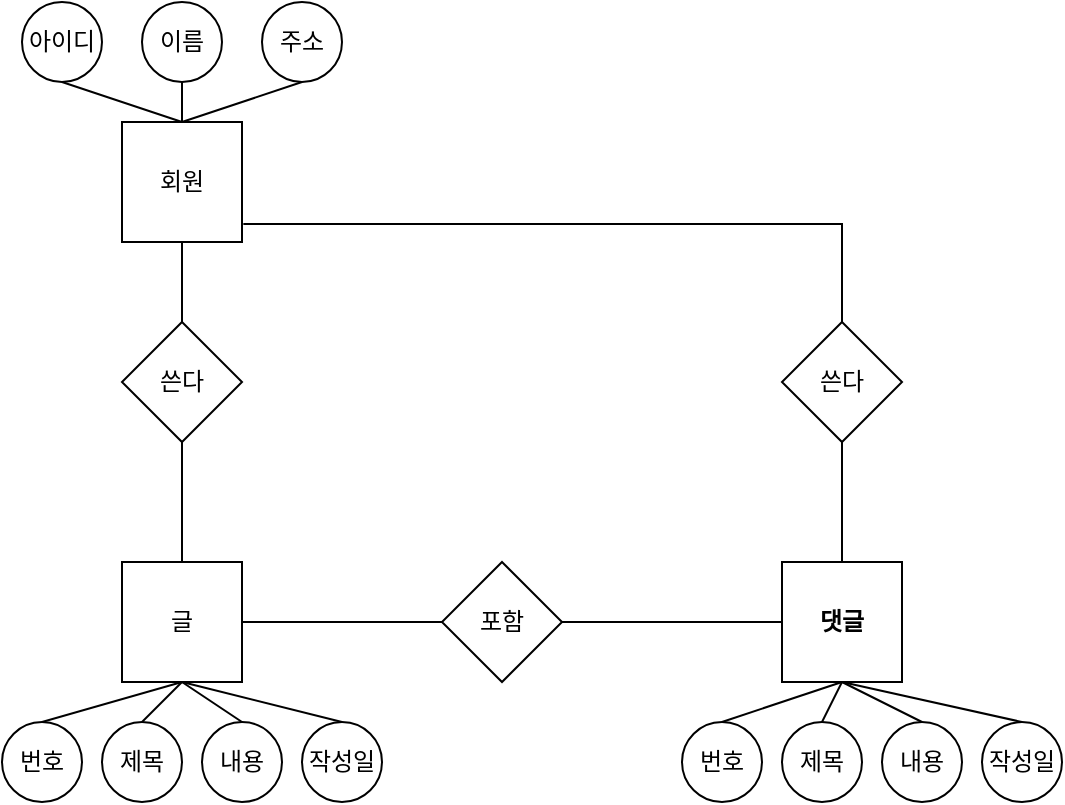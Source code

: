 <mxfile version="24.5.5" type="github">
  <diagram name="페이지-1" id="XsGDQ1Vj5JvnLm1Gppbw">
    <mxGraphModel dx="989" dy="509" grid="1" gridSize="10" guides="1" tooltips="1" connect="1" arrows="1" fold="1" page="1" pageScale="1" pageWidth="827" pageHeight="1169" math="0" shadow="0">
      <root>
        <mxCell id="0" />
        <mxCell id="1" parent="0" />
        <mxCell id="1zNgTq5mqyCAEnHVRI2i-1" style="edgeStyle=orthogonalEdgeStyle;rounded=0;orthogonalLoop=1;jettySize=auto;html=1;endArrow=none;endFill=0;startArrow=none;startFill=0;" edge="1" parent="1" source="1zNgTq5mqyCAEnHVRI2i-3" target="1zNgTq5mqyCAEnHVRI2i-21">
          <mxGeometry relative="1" as="geometry" />
        </mxCell>
        <mxCell id="1zNgTq5mqyCAEnHVRI2i-2" style="edgeStyle=orthogonalEdgeStyle;rounded=0;orthogonalLoop=1;jettySize=auto;html=1;endArrow=none;endFill=0;startArrow=none;startFill=0;exitX=1.011;exitY=0.85;exitDx=0;exitDy=0;exitPerimeter=0;" edge="1" parent="1" source="1zNgTq5mqyCAEnHVRI2i-3" target="1zNgTq5mqyCAEnHVRI2i-22">
          <mxGeometry relative="1" as="geometry" />
        </mxCell>
        <mxCell id="1zNgTq5mqyCAEnHVRI2i-3" value="회원" style="rounded=0;whiteSpace=wrap;html=1;strokeColor=default;" vertex="1" parent="1">
          <mxGeometry x="320" y="380" width="60" height="60" as="geometry" />
        </mxCell>
        <mxCell id="1zNgTq5mqyCAEnHVRI2i-4" style="edgeStyle=orthogonalEdgeStyle;rounded=0;orthogonalLoop=1;jettySize=auto;html=1;endArrow=none;endFill=0;startArrow=none;startFill=0;" edge="1" parent="1" source="1zNgTq5mqyCAEnHVRI2i-6" target="1zNgTq5mqyCAEnHVRI2i-23">
          <mxGeometry relative="1" as="geometry" />
        </mxCell>
        <mxCell id="1zNgTq5mqyCAEnHVRI2i-5" style="edgeStyle=orthogonalEdgeStyle;rounded=0;orthogonalLoop=1;jettySize=auto;html=1;entryX=0.5;entryY=1;entryDx=0;entryDy=0;endArrow=none;endFill=0;startArrow=none;startFill=0;" edge="1" parent="1" source="1zNgTq5mqyCAEnHVRI2i-6" target="1zNgTq5mqyCAEnHVRI2i-22">
          <mxGeometry relative="1" as="geometry">
            <Array as="points">
              <mxPoint x="680" y="560" />
              <mxPoint x="680" y="560" />
            </Array>
          </mxGeometry>
        </mxCell>
        <mxCell id="1zNgTq5mqyCAEnHVRI2i-6" value="댓글" style="rounded=0;whiteSpace=wrap;html=1;fontStyle=1" vertex="1" parent="1">
          <mxGeometry x="650" y="600" width="60" height="60" as="geometry" />
        </mxCell>
        <mxCell id="1zNgTq5mqyCAEnHVRI2i-7" style="edgeStyle=orthogonalEdgeStyle;rounded=0;orthogonalLoop=1;jettySize=auto;html=1;entryX=0.5;entryY=1;entryDx=0;entryDy=0;endArrow=none;endFill=0;startArrow=none;startFill=0;" edge="1" parent="1" source="1zNgTq5mqyCAEnHVRI2i-9" target="1zNgTq5mqyCAEnHVRI2i-21">
          <mxGeometry relative="1" as="geometry" />
        </mxCell>
        <mxCell id="1zNgTq5mqyCAEnHVRI2i-8" style="edgeStyle=orthogonalEdgeStyle;rounded=0;orthogonalLoop=1;jettySize=auto;html=1;entryX=0;entryY=0.5;entryDx=0;entryDy=0;endArrow=none;endFill=0;startArrow=none;startFill=0;" edge="1" parent="1" source="1zNgTq5mqyCAEnHVRI2i-9" target="1zNgTq5mqyCAEnHVRI2i-23">
          <mxGeometry relative="1" as="geometry" />
        </mxCell>
        <mxCell id="1zNgTq5mqyCAEnHVRI2i-9" value="글" style="rounded=0;whiteSpace=wrap;html=1;" vertex="1" parent="1">
          <mxGeometry x="320" y="600" width="60" height="60" as="geometry" />
        </mxCell>
        <mxCell id="1zNgTq5mqyCAEnHVRI2i-10" value="아이디" style="ellipse;whiteSpace=wrap;html=1;aspect=fixed;strokeColor=default;" vertex="1" parent="1">
          <mxGeometry x="270" y="320" width="40" height="40" as="geometry" />
        </mxCell>
        <mxCell id="1zNgTq5mqyCAEnHVRI2i-11" value="이름" style="ellipse;whiteSpace=wrap;html=1;aspect=fixed;" vertex="1" parent="1">
          <mxGeometry x="330" y="320" width="40" height="40" as="geometry" />
        </mxCell>
        <mxCell id="1zNgTq5mqyCAEnHVRI2i-12" value="주소" style="ellipse;whiteSpace=wrap;html=1;aspect=fixed;" vertex="1" parent="1">
          <mxGeometry x="390" y="320" width="40" height="40" as="geometry" />
        </mxCell>
        <mxCell id="1zNgTq5mqyCAEnHVRI2i-13" value="번호" style="ellipse;whiteSpace=wrap;html=1;aspect=fixed;strokeColor=default;" vertex="1" parent="1">
          <mxGeometry x="260" y="680" width="40" height="40" as="geometry" />
        </mxCell>
        <mxCell id="1zNgTq5mqyCAEnHVRI2i-14" value="제목" style="ellipse;whiteSpace=wrap;html=1;aspect=fixed;strokeColor=default;" vertex="1" parent="1">
          <mxGeometry x="310" y="680" width="40" height="40" as="geometry" />
        </mxCell>
        <mxCell id="1zNgTq5mqyCAEnHVRI2i-15" value="내용" style="ellipse;whiteSpace=wrap;html=1;aspect=fixed;strokeColor=default;" vertex="1" parent="1">
          <mxGeometry x="360" y="680" width="40" height="40" as="geometry" />
        </mxCell>
        <mxCell id="1zNgTq5mqyCAEnHVRI2i-16" value="작성일" style="ellipse;whiteSpace=wrap;html=1;aspect=fixed;strokeColor=default;" vertex="1" parent="1">
          <mxGeometry x="410" y="680" width="40" height="40" as="geometry" />
        </mxCell>
        <mxCell id="1zNgTq5mqyCAEnHVRI2i-17" value="번호" style="ellipse;whiteSpace=wrap;html=1;aspect=fixed;strokeColor=default;" vertex="1" parent="1">
          <mxGeometry x="600" y="680" width="40" height="40" as="geometry" />
        </mxCell>
        <mxCell id="1zNgTq5mqyCAEnHVRI2i-18" value="제목" style="ellipse;whiteSpace=wrap;html=1;aspect=fixed;strokeColor=default;" vertex="1" parent="1">
          <mxGeometry x="650" y="680" width="40" height="40" as="geometry" />
        </mxCell>
        <mxCell id="1zNgTq5mqyCAEnHVRI2i-19" value="내용" style="ellipse;whiteSpace=wrap;html=1;aspect=fixed;strokeColor=default;" vertex="1" parent="1">
          <mxGeometry x="700" y="680" width="40" height="40" as="geometry" />
        </mxCell>
        <mxCell id="1zNgTq5mqyCAEnHVRI2i-20" value="작성일" style="ellipse;whiteSpace=wrap;html=1;aspect=fixed;strokeColor=default;" vertex="1" parent="1">
          <mxGeometry x="750" y="680" width="40" height="40" as="geometry" />
        </mxCell>
        <mxCell id="1zNgTq5mqyCAEnHVRI2i-21" value="쓴다" style="rhombus;whiteSpace=wrap;html=1;" vertex="1" parent="1">
          <mxGeometry x="320" y="480" width="60" height="60" as="geometry" />
        </mxCell>
        <mxCell id="1zNgTq5mqyCAEnHVRI2i-22" value="쓴다" style="rhombus;whiteSpace=wrap;html=1;" vertex="1" parent="1">
          <mxGeometry x="650" y="480" width="60" height="60" as="geometry" />
        </mxCell>
        <mxCell id="1zNgTq5mqyCAEnHVRI2i-23" value="포함" style="rhombus;whiteSpace=wrap;html=1;" vertex="1" parent="1">
          <mxGeometry x="480" y="600" width="60" height="60" as="geometry" />
        </mxCell>
        <mxCell id="1zNgTq5mqyCAEnHVRI2i-24" value="" style="edgeStyle=none;orthogonalLoop=1;jettySize=auto;html=1;rounded=0;endArrow=none;endFill=0;exitX=0.5;exitY=0;exitDx=0;exitDy=0;entryX=0.5;entryY=1;entryDx=0;entryDy=0;" edge="1" parent="1" source="1zNgTq5mqyCAEnHVRI2i-3" target="1zNgTq5mqyCAEnHVRI2i-12">
          <mxGeometry width="80" relative="1" as="geometry">
            <mxPoint x="390" y="370" as="sourcePoint" />
            <mxPoint x="470" y="370" as="targetPoint" />
            <Array as="points" />
          </mxGeometry>
        </mxCell>
        <mxCell id="1zNgTq5mqyCAEnHVRI2i-25" value="" style="edgeStyle=none;orthogonalLoop=1;jettySize=auto;html=1;rounded=0;endArrow=none;endFill=0;exitX=0.5;exitY=0;exitDx=0;exitDy=0;entryX=0.5;entryY=1;entryDx=0;entryDy=0;" edge="1" parent="1" source="1zNgTq5mqyCAEnHVRI2i-3" target="1zNgTq5mqyCAEnHVRI2i-11">
          <mxGeometry width="80" relative="1" as="geometry">
            <mxPoint x="360" y="390" as="sourcePoint" />
            <mxPoint x="420" y="370" as="targetPoint" />
            <Array as="points" />
          </mxGeometry>
        </mxCell>
        <mxCell id="1zNgTq5mqyCAEnHVRI2i-26" value="" style="edgeStyle=none;orthogonalLoop=1;jettySize=auto;html=1;rounded=0;endArrow=none;endFill=0;exitX=0.5;exitY=0;exitDx=0;exitDy=0;entryX=0.5;entryY=1;entryDx=0;entryDy=0;" edge="1" parent="1" source="1zNgTq5mqyCAEnHVRI2i-3">
          <mxGeometry width="80" relative="1" as="geometry">
            <mxPoint x="230" y="380" as="sourcePoint" />
            <mxPoint x="290" y="360" as="targetPoint" />
            <Array as="points" />
          </mxGeometry>
        </mxCell>
        <mxCell id="1zNgTq5mqyCAEnHVRI2i-27" value="" style="edgeStyle=none;orthogonalLoop=1;jettySize=auto;html=1;rounded=0;endArrow=none;endFill=0;exitX=0.5;exitY=0;exitDx=0;exitDy=0;entryX=0.5;entryY=1;entryDx=0;entryDy=0;" edge="1" parent="1">
          <mxGeometry width="80" relative="1" as="geometry">
            <mxPoint x="280" y="680" as="sourcePoint" />
            <mxPoint x="350" y="660" as="targetPoint" />
            <Array as="points" />
          </mxGeometry>
        </mxCell>
        <mxCell id="1zNgTq5mqyCAEnHVRI2i-28" value="" style="edgeStyle=none;orthogonalLoop=1;jettySize=auto;html=1;rounded=0;endArrow=none;endFill=0;exitX=0.5;exitY=0;exitDx=0;exitDy=0;" edge="1" parent="1" source="1zNgTq5mqyCAEnHVRI2i-14">
          <mxGeometry width="80" relative="1" as="geometry">
            <mxPoint x="290" y="690" as="sourcePoint" />
            <mxPoint x="350" y="660" as="targetPoint" />
            <Array as="points" />
          </mxGeometry>
        </mxCell>
        <mxCell id="1zNgTq5mqyCAEnHVRI2i-29" value="" style="edgeStyle=none;orthogonalLoop=1;jettySize=auto;html=1;rounded=0;endArrow=none;endFill=0;exitX=0.5;exitY=0;exitDx=0;exitDy=0;entryX=0.5;entryY=1;entryDx=0;entryDy=0;" edge="1" parent="1" source="1zNgTq5mqyCAEnHVRI2i-15" target="1zNgTq5mqyCAEnHVRI2i-9">
          <mxGeometry width="80" relative="1" as="geometry">
            <mxPoint x="300" y="700" as="sourcePoint" />
            <mxPoint x="370" y="680" as="targetPoint" />
            <Array as="points" />
          </mxGeometry>
        </mxCell>
        <mxCell id="1zNgTq5mqyCAEnHVRI2i-30" value="" style="edgeStyle=none;orthogonalLoop=1;jettySize=auto;html=1;rounded=0;endArrow=none;endFill=0;exitX=0.5;exitY=0;exitDx=0;exitDy=0;entryX=0.5;entryY=1;entryDx=0;entryDy=0;" edge="1" parent="1" source="1zNgTq5mqyCAEnHVRI2i-16" target="1zNgTq5mqyCAEnHVRI2i-9">
          <mxGeometry width="80" relative="1" as="geometry">
            <mxPoint x="310" y="710" as="sourcePoint" />
            <mxPoint x="380" y="690" as="targetPoint" />
            <Array as="points" />
          </mxGeometry>
        </mxCell>
        <mxCell id="1zNgTq5mqyCAEnHVRI2i-31" value="" style="edgeStyle=none;orthogonalLoop=1;jettySize=auto;html=1;rounded=0;endArrow=none;endFill=0;exitX=0.5;exitY=0;exitDx=0;exitDy=0;entryX=0.5;entryY=1;entryDx=0;entryDy=0;" edge="1" parent="1" source="1zNgTq5mqyCAEnHVRI2i-17">
          <mxGeometry width="80" relative="1" as="geometry">
            <mxPoint x="610" y="680" as="sourcePoint" />
            <mxPoint x="680" y="660" as="targetPoint" />
            <Array as="points" />
          </mxGeometry>
        </mxCell>
        <mxCell id="1zNgTq5mqyCAEnHVRI2i-32" value="" style="edgeStyle=none;orthogonalLoop=1;jettySize=auto;html=1;rounded=0;endArrow=none;endFill=0;exitX=0.5;exitY=0;exitDx=0;exitDy=0;entryX=0.5;entryY=1;entryDx=0;entryDy=0;" edge="1" parent="1" source="1zNgTq5mqyCAEnHVRI2i-18" target="1zNgTq5mqyCAEnHVRI2i-6">
          <mxGeometry width="80" relative="1" as="geometry">
            <mxPoint x="620" y="690" as="sourcePoint" />
            <mxPoint x="680" y="670" as="targetPoint" />
            <Array as="points" />
          </mxGeometry>
        </mxCell>
        <mxCell id="1zNgTq5mqyCAEnHVRI2i-33" value="" style="edgeStyle=none;orthogonalLoop=1;jettySize=auto;html=1;rounded=0;endArrow=none;endFill=0;exitX=0.5;exitY=0;exitDx=0;exitDy=0;" edge="1" parent="1" source="1zNgTq5mqyCAEnHVRI2i-19">
          <mxGeometry width="80" relative="1" as="geometry">
            <mxPoint x="630" y="700" as="sourcePoint" />
            <mxPoint x="680" y="660" as="targetPoint" />
            <Array as="points" />
          </mxGeometry>
        </mxCell>
        <mxCell id="1zNgTq5mqyCAEnHVRI2i-34" value="" style="edgeStyle=none;orthogonalLoop=1;jettySize=auto;html=1;rounded=0;endArrow=none;endFill=0;exitX=0.5;exitY=0;exitDx=0;exitDy=0;" edge="1" parent="1" source="1zNgTq5mqyCAEnHVRI2i-20">
          <mxGeometry width="80" relative="1" as="geometry">
            <mxPoint x="640" y="710" as="sourcePoint" />
            <mxPoint x="680" y="660" as="targetPoint" />
            <Array as="points" />
          </mxGeometry>
        </mxCell>
      </root>
    </mxGraphModel>
  </diagram>
</mxfile>
